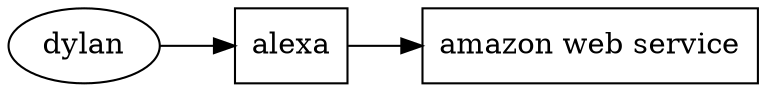 digraph {

rankdir=LR	

d[label="dylan" shape="oval"];
x[label="alexa" shape="box"];
aws[label="amazon web service" shape="box"];

d->x;
x->aws;

}
